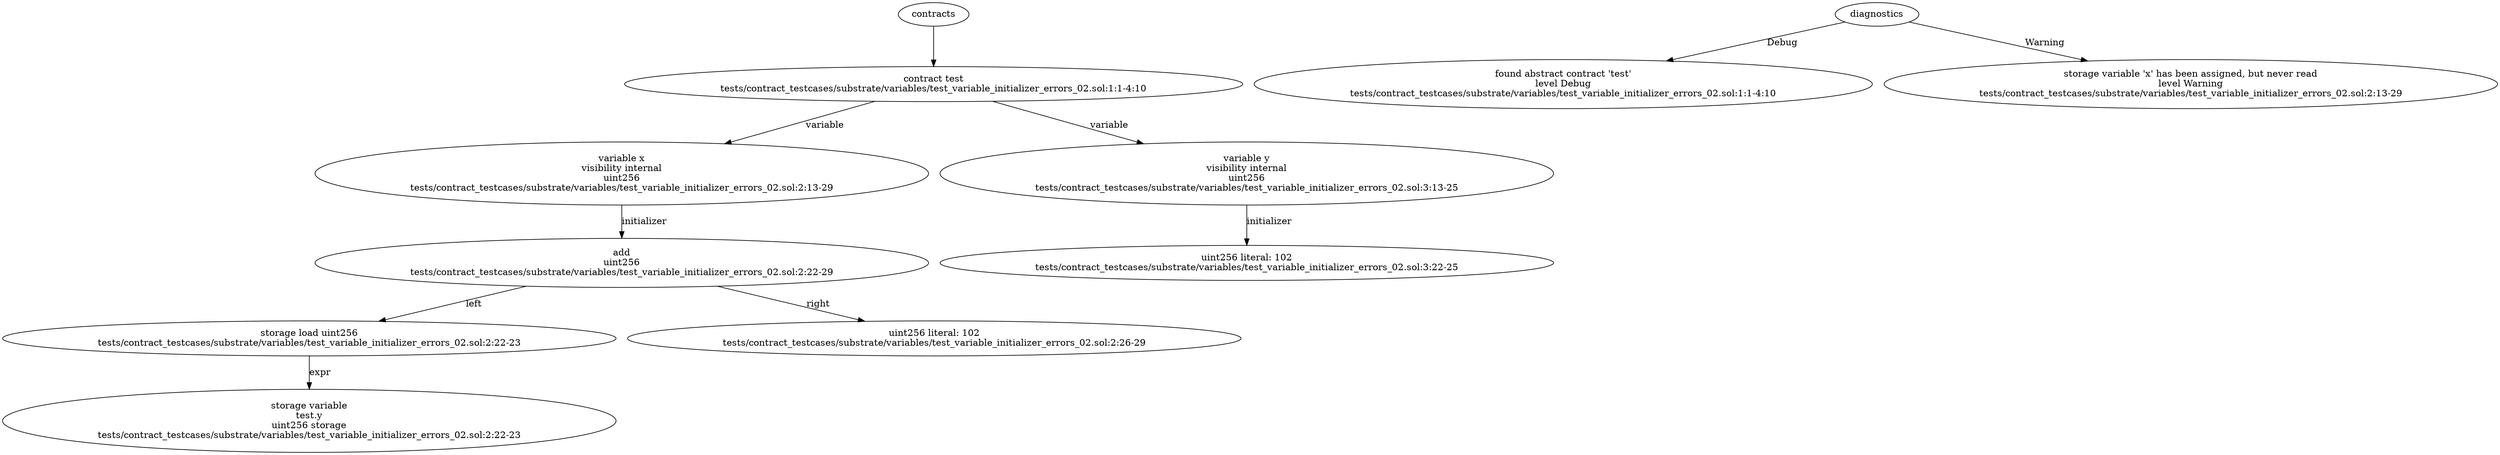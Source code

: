 strict digraph "tests/contract_testcases/substrate/variables/test_variable_initializer_errors_02.sol" {
	contract [label="contract test\ntests/contract_testcases/substrate/variables/test_variable_initializer_errors_02.sol:1:1-4:10"]
	var [label="variable x\nvisibility internal\nuint256\ntests/contract_testcases/substrate/variables/test_variable_initializer_errors_02.sol:2:13-29"]
	add [label="add\nuint256\ntests/contract_testcases/substrate/variables/test_variable_initializer_errors_02.sol:2:22-29"]
	storage_load [label="storage load uint256\ntests/contract_testcases/substrate/variables/test_variable_initializer_errors_02.sol:2:22-23"]
	storage_var [label="storage variable\ntest.y\nuint256 storage\ntests/contract_testcases/substrate/variables/test_variable_initializer_errors_02.sol:2:22-23"]
	number_literal [label="uint256 literal: 102\ntests/contract_testcases/substrate/variables/test_variable_initializer_errors_02.sol:2:26-29"]
	var_7 [label="variable y\nvisibility internal\nuint256\ntests/contract_testcases/substrate/variables/test_variable_initializer_errors_02.sol:3:13-25"]
	number_literal_8 [label="uint256 literal: 102\ntests/contract_testcases/substrate/variables/test_variable_initializer_errors_02.sol:3:22-25"]
	diagnostic [label="found abstract contract 'test'\nlevel Debug\ntests/contract_testcases/substrate/variables/test_variable_initializer_errors_02.sol:1:1-4:10"]
	diagnostic_11 [label="storage variable 'x' has been assigned, but never read\nlevel Warning\ntests/contract_testcases/substrate/variables/test_variable_initializer_errors_02.sol:2:13-29"]
	contracts -> contract
	contract -> var [label="variable"]
	var -> add [label="initializer"]
	add -> storage_load [label="left"]
	storage_load -> storage_var [label="expr"]
	add -> number_literal [label="right"]
	contract -> var_7 [label="variable"]
	var_7 -> number_literal_8 [label="initializer"]
	diagnostics -> diagnostic [label="Debug"]
	diagnostics -> diagnostic_11 [label="Warning"]
}
